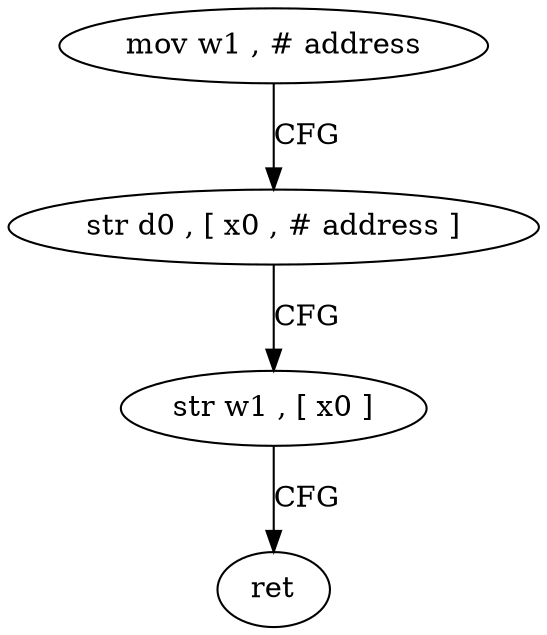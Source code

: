 digraph "func" {
"120328" [label = "mov w1 , # address" ]
"120332" [label = "str d0 , [ x0 , # address ]" ]
"120336" [label = "str w1 , [ x0 ]" ]
"120340" [label = "ret" ]
"120328" -> "120332" [ label = "CFG" ]
"120332" -> "120336" [ label = "CFG" ]
"120336" -> "120340" [ label = "CFG" ]
}
